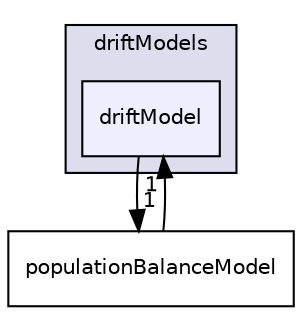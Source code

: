 digraph "src/phaseSystemModels/reactingEulerFoam/phaseSystems/populationBalanceModel/driftModels/driftModel" {
  bgcolor=transparent;
  compound=true
  node [ fontsize="10", fontname="Helvetica"];
  edge [ labelfontsize="10", labelfontname="Helvetica"];
  subgraph clusterdir_97472f4e162dc62825fbdb5183cf7ef9 {
    graph [ bgcolor="#ddddee", pencolor="black", label="driftModels" fontname="Helvetica", fontsize="10", URL="dir_97472f4e162dc62825fbdb5183cf7ef9.html"]
  dir_58f0bca98fc3553561d1e7c68fccccd6 [shape=box, label="driftModel", style="filled", fillcolor="#eeeeff", pencolor="black", URL="dir_58f0bca98fc3553561d1e7c68fccccd6.html"];
  }
  dir_6836c8d0bc2688f1a5e39885a04a3d18 [shape=box label="populationBalanceModel" URL="dir_6836c8d0bc2688f1a5e39885a04a3d18.html"];
  dir_58f0bca98fc3553561d1e7c68fccccd6->dir_6836c8d0bc2688f1a5e39885a04a3d18 [headlabel="1", labeldistance=1.5 headhref="dir_003282_003295.html"];
  dir_6836c8d0bc2688f1a5e39885a04a3d18->dir_58f0bca98fc3553561d1e7c68fccccd6 [headlabel="1", labeldistance=1.5 headhref="dir_003295_003282.html"];
}
